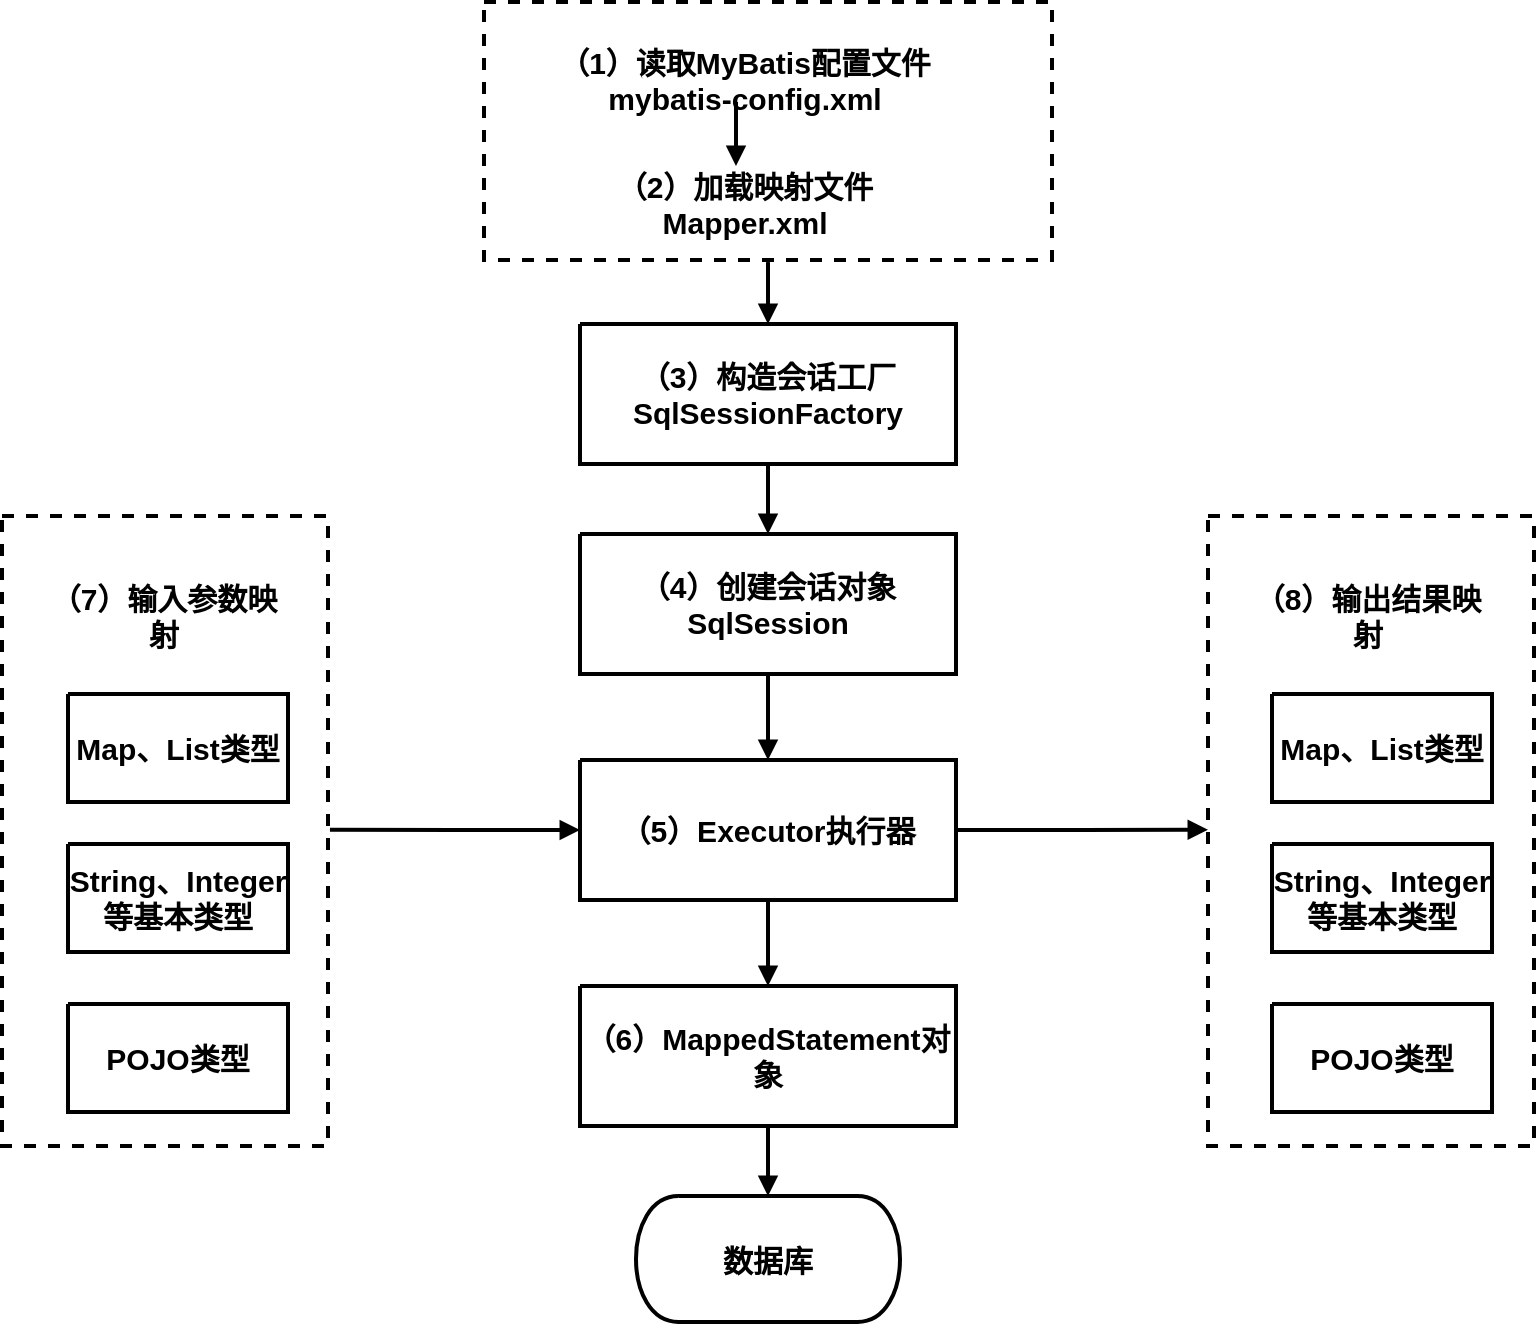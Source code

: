 <mxfile version="23.1.6" type="device">
  <diagram name="第 1 页" id="NUi1esPXj8WaIzt3kyCL">
    <mxGraphModel dx="1514" dy="823" grid="1" gridSize="10" guides="1" tooltips="1" connect="1" arrows="1" fold="1" page="1" pageScale="1" pageWidth="1200" pageHeight="1600" background="none" math="0" shadow="0">
      <root>
        <mxCell id="0" />
        <mxCell id="1" parent="0" />
        <UserObject label="" tags="Background" id="fMyOC5XRps9FoRsQkUJu-19">
          <mxCell style="vsdxID=16;fillColor=#FFFFFF;gradientColor=none;shape=stencil(nZBRDoQgDERP03+WHsHFe5iISyOCQdT19kIaIxq//Jtp3zTpAFaTaUYNUkwx+F6v1EYD+AUpyRkdKCYFqACrzgf9C352LfuxyWRWg1/yhT/nRE5IsZWuZtCSK8CPeI0e/hF+jV7AJM4PO7KWCyr390bSiNtEtQM=);dashed=1;strokeColor=#000000;strokeWidth=2;spacingTop=-3;spacingBottom=-3;spacingLeft=-3;spacingRight=-3;points=[];labelBackgroundColor=none;rounded=0;html=1;whiteSpace=wrap;" vertex="1" parent="1">
            <mxGeometry x="1400" y="92" width="284" height="129" as="geometry" />
          </mxCell>
        </UserObject>
        <UserObject label="&lt;div style=&quot;font-size: 1px&quot;&gt;&lt;p style=&quot;text-align:center;margin-left:0;margin-right:0;margin-top:0px;margin-bottom:0px;text-indent:0;vertical-align:middle;direction:ltr;&quot;&gt;&lt;font style=&quot;font-size:15px;font-family:0;color:#000000;direction:ltr;letter-spacing:0px;line-height:120%;opacity:1&quot;&gt;&lt;b&gt;（1）读取MyBatis配置文件&lt;br/&gt;&lt;/b&gt;&lt;/font&gt;&lt;font style=&quot;font-size:15px;font-family:0;color:#000000;direction:ltr;letter-spacing:0px;line-height:120%;opacity:1&quot;&gt;&lt;b&gt;mybatis-config.xml&lt;/b&gt;&lt;/font&gt;&lt;/p&gt;&lt;/div&gt;" tags="Background" id="fMyOC5XRps9FoRsQkUJu-20">
          <mxCell style="verticalAlign=middle;align=center;overflow=width;vsdxID=17;fillColor=none;gradientColor=none;shape=stencil(nZBLDoAgDAVP0z3SIyjeg0SURgWD+Lu9EGL8xBW7N828Ji1gOWs5KeBs9s72aqPGa8AKOCejlSMfEqAALFvrVOfsYprEk4xmTKNd44Y99VhscHY8qU7iQOYhFixbvfhXzlZfYgj3hQG+54dReh2KEw==);strokeColor=none;strokeWidth=0;spacingTop=-3;spacingBottom=-3;spacingLeft=-3;spacingRight=-3;points=[];labelBackgroundColor=none;rounded=0;html=1;whiteSpace=wrap;" vertex="1" parent="1">
            <mxGeometry x="1410" y="111" width="241" height="40" as="geometry" />
          </mxCell>
        </UserObject>
        <UserObject label="&lt;div style=&quot;font-size: 1px&quot;&gt;&lt;p style=&quot;text-align:center;margin-left:0;margin-right:0;margin-top:0px;margin-bottom:0px;text-indent:0;vertical-align:middle;direction:ltr;&quot;&gt;&lt;font style=&quot;font-size:15px;font-family:0;color:#000000;direction:ltr;letter-spacing:0px;line-height:120%;opacity:1&quot;&gt;&lt;b&gt;（2）加载映射文件&lt;br/&gt;&lt;/b&gt;&lt;/font&gt;&lt;font style=&quot;font-size:15px;font-family:0;color:#000000;direction:ltr;letter-spacing:0px;line-height:120%;opacity:1&quot;&gt;&lt;b&gt;Mapper.xml&lt;/b&gt;&lt;/font&gt;&lt;/p&gt;&lt;/div&gt;" tags="Background" id="fMyOC5XRps9FoRsQkUJu-21">
          <mxCell style="verticalAlign=middle;align=center;overflow=width;vsdxID=18;fillColor=none;gradientColor=none;shape=stencil(nZBLDoAgDAVP0z3SIyjeg0SURgWD+Lu9EGL8xBW7N828Ji1gOWs5KeBs9s72aqPGa8AKOCejlSMfEqAALFvrVOfsYprEk4xmTKNd44Y99VhscHY8qU7iQOYhFixbvfhXzlZfYgj3hQG+54dReh2KEw==);strokeColor=none;strokeWidth=0;spacingTop=-3;spacingBottom=-3;spacingLeft=-3;spacingRight=-3;points=[];labelBackgroundColor=none;rounded=0;html=1;whiteSpace=wrap;" vertex="1" parent="1">
            <mxGeometry x="1462" y="169" width="137" height="48" as="geometry" />
          </mxCell>
        </UserObject>
        <UserObject label="&lt;div style=&quot;font-size: 1px&quot;&gt;&lt;p style=&quot;text-align:center;margin-left:0;margin-right:0;margin-top:0px;margin-bottom:0px;text-indent:0;vertical-align:middle;direction:ltr;&quot;&gt;&lt;font style=&quot;font-size:15px;font-family:0;color:#000000;direction:ltr;letter-spacing:0px;line-height:120%;opacity:1&quot;&gt;&lt;b&gt;（3）构造会话工厂SqlSessionFactory&lt;/b&gt;&lt;/font&gt;&lt;/p&gt;&lt;/div&gt;" tags="Background" id="fMyOC5XRps9FoRsQkUJu-22">
          <mxCell style="verticalAlign=middle;align=center;overflow=width;vsdxID=19;fillColor=#FFFFFF;gradientColor=none;shape=stencil(nZBRDoQgDERP03+WHsHFe5iISyOCQdT19kIaIxq//Jtp3zTpAFaTaUYNUkwx+F6v1EYD+AUpyRkdKCYFqACrzgf9C352LfuxyWRWg1/yhT/nRE5IsZWuZtCSK8CPeI0e/hF+jV7AJM4PO7KWCyr390bSiNtEtQM=);strokeColor=#000000;strokeWidth=2;spacingTop=-3;spacingBottom=-3;spacingLeft=-3;spacingRight=-3;points=[];labelBackgroundColor=none;rounded=0;html=1;whiteSpace=wrap;" vertex="1" parent="1">
            <mxGeometry x="1448" y="253" width="188" height="70" as="geometry" />
          </mxCell>
        </UserObject>
        <UserObject label="&lt;div style=&quot;font-size: 1px&quot;&gt;&lt;p style=&quot;text-align:center;margin-left:0;margin-right:0;margin-top:0px;margin-bottom:0px;text-indent:0;vertical-align:middle;direction:ltr;&quot;&gt;&lt;font style=&quot;font-size:15px;font-family:0;color:#000000;direction:ltr;letter-spacing:0px;line-height:120%;opacity:1&quot;&gt;&lt;b&gt;（4）创建会话对象SqlSession&lt;/b&gt;&lt;/font&gt;&lt;/p&gt;&lt;/div&gt;" tags="Background" id="fMyOC5XRps9FoRsQkUJu-23">
          <mxCell style="verticalAlign=middle;align=center;overflow=width;vsdxID=20;fillColor=#FFFFFF;gradientColor=none;shape=stencil(nZBRDoQgDERP03+WHsHFe5iISyOCQdT19kIaIxq//Jtp3zTpAFaTaUYNUkwx+F6v1EYD+AUpyRkdKCYFqACrzgf9C352LfuxyWRWg1/yhT/nRE5IsZWuZtCSK8CPeI0e/hF+jV7AJM4PO7KWCyr390bSiNtEtQM=);strokeColor=#000000;strokeWidth=2;spacingTop=-3;spacingBottom=-3;spacingLeft=-3;spacingRight=-3;points=[];labelBackgroundColor=none;rounded=0;html=1;whiteSpace=wrap;" vertex="1" parent="1">
            <mxGeometry x="1448" y="358" width="188" height="70" as="geometry" />
          </mxCell>
        </UserObject>
        <UserObject label="&lt;div style=&quot;font-size: 1px&quot;&gt;&lt;p style=&quot;text-align:center;margin-left:0;margin-right:0;margin-top:0px;margin-bottom:0px;text-indent:0;vertical-align:middle;direction:ltr;&quot;&gt;&lt;font style=&quot;font-size:15px;font-family:0;color:#000000;direction:ltr;letter-spacing:0px;line-height:120%;opacity:1&quot;&gt;&lt;b&gt;（5）Executor执行器&lt;/b&gt;&lt;/font&gt;&lt;/p&gt;&lt;/div&gt;" tags="Background" id="fMyOC5XRps9FoRsQkUJu-24">
          <mxCell style="verticalAlign=middle;align=center;overflow=width;vsdxID=21;fillColor=#FFFFFF;gradientColor=none;shape=stencil(nZBRDoQgDERP03+WHsHFe5iISyOCQdT19kIaIxq//Jtp3zTpAFaTaUYNUkwx+F6v1EYD+AUpyRkdKCYFqACrzgf9C352LfuxyWRWg1/yhT/nRE5IsZWuZtCSK8CPeI0e/hF+jV7AJM4PO7KWCyr390bSiNtEtQM=);strokeColor=#000000;strokeWidth=2;spacingTop=-3;spacingBottom=-3;spacingLeft=-3;spacingRight=-3;points=[];labelBackgroundColor=none;rounded=0;html=1;whiteSpace=wrap;" vertex="1" parent="1">
            <mxGeometry x="1448" y="471" width="188" height="70" as="geometry" />
          </mxCell>
        </UserObject>
        <UserObject label="&lt;div style=&quot;font-size: 1px&quot;&gt;&lt;p style=&quot;text-align:center;margin-left:0;margin-right:0;margin-top:0px;margin-bottom:0px;text-indent:0;vertical-align:middle;direction:ltr;&quot;&gt;&lt;font style=&quot;font-size:15px;font-family:0;color:#000000;direction:ltr;letter-spacing:0px;line-height:120%;opacity:1&quot;&gt;&lt;b&gt;（6）MappedStatement对象&lt;/b&gt;&lt;/font&gt;&lt;/p&gt;&lt;/div&gt;" tags="Background" id="fMyOC5XRps9FoRsQkUJu-25">
          <mxCell style="verticalAlign=middle;align=center;overflow=width;vsdxID=22;fillColor=#FFFFFF;gradientColor=none;shape=stencil(nZBRDoQgDERP03+WHsHFe5iISyOCQdT19kIaIxq//Jtp3zTpAFaTaUYNUkwx+F6v1EYD+AUpyRkdKCYFqACrzgf9C352LfuxyWRWg1/yhT/nRE5IsZWuZtCSK8CPeI0e/hF+jV7AJM4PO7KWCyr390bSiNtEtQM=);strokeColor=#000000;strokeWidth=2;spacingTop=-3;spacingBottom=-3;spacingLeft=-3;spacingRight=-3;points=[];labelBackgroundColor=none;rounded=0;html=1;whiteSpace=wrap;" vertex="1" parent="1">
            <mxGeometry x="1448" y="584" width="188" height="70" as="geometry" />
          </mxCell>
        </UserObject>
        <UserObject label="" tags="Background" id="fMyOC5XRps9FoRsQkUJu-26">
          <mxCell style="vsdxID=23;fillColor=#FFFFFF;gradientColor=none;shape=stencil(nZBRDoQgDERP03+WHsHFe5iISyOCQdT19kIaIxq//Jtp3zTpAFaTaUYNUkwx+F6v1EYD+AUpyRkdKCYFqACrzgf9C352LfuxyWRWg1/yhT/nRE5IsZWuZtCSK8CPeI0e/hF+jV7AJM4PO7KWCyr390bSiNtEtQM=);dashed=1;strokeColor=#000000;strokeWidth=2;spacingTop=-3;spacingBottom=-3;spacingLeft=-3;spacingRight=-3;points=[];labelBackgroundColor=none;rounded=0;html=1;whiteSpace=wrap;" vertex="1" parent="1">
            <mxGeometry x="1159" y="349" width="163" height="315" as="geometry" />
          </mxCell>
        </UserObject>
        <UserObject label="&lt;div style=&quot;font-size: 1px&quot;&gt;&lt;p style=&quot;text-align:center;margin-left:0;margin-right:0;margin-top:0px;margin-bottom:0px;text-indent:0;vertical-align:middle;direction:ltr;&quot;&gt;&lt;font style=&quot;font-size:15px;font-family:0;color:#000000;direction:ltr;letter-spacing:0px;line-height:120%;opacity:1&quot;&gt;&lt;b&gt;（7）输入参数映射&lt;/b&gt;&lt;/font&gt;&lt;/p&gt;&lt;/div&gt;" tags="Background" id="fMyOC5XRps9FoRsQkUJu-27">
          <mxCell style="verticalAlign=middle;align=center;overflow=width;vsdxID=24;fillColor=none;gradientColor=none;shape=stencil(nZBLDoAgDAVP0z3SIyjeg0SURgWD+Lu9EGL8xBW7N828Ji1gOWs5KeBs9s72aqPGa8AKOCejlSMfEqAALFvrVOfsYprEk4xmTKNd44Y99VhscHY8qU7iQOYhFixbvfhXzlZfYgj3hQG+54dReh2KEw==);strokeColor=none;strokeWidth=0;spacingTop=-3;spacingBottom=-3;spacingLeft=-3;spacingRight=-3;points=[];labelBackgroundColor=none;rounded=0;html=1;whiteSpace=wrap;" vertex="1" parent="1">
            <mxGeometry x="1182" y="379" width="116" height="40" as="geometry" />
          </mxCell>
        </UserObject>
        <UserObject label="&lt;div style=&quot;font-size: 1px&quot;&gt;&lt;p style=&quot;text-align:center;margin-left:0;margin-right:0;margin-top:0px;margin-bottom:0px;text-indent:0;vertical-align:middle;direction:ltr;&quot;&gt;&lt;font style=&quot;font-size:15px;font-family:0;color:#000000;direction:ltr;letter-spacing:0px;line-height:120%;opacity:1&quot;&gt;&lt;b&gt;Map、List类型&lt;/b&gt;&lt;/font&gt;&lt;/p&gt;&lt;/div&gt;" tags="Background" id="fMyOC5XRps9FoRsQkUJu-28">
          <mxCell style="verticalAlign=middle;align=center;overflow=width;vsdxID=25;fillColor=#FFFFFF;gradientColor=none;shape=stencil(nZBRDoQgDERP03+WHsHFe5iISyOCQdT19kIaIxq//Jtp3zTpAFaTaUYNUkwx+F6v1EYD+AUpyRkdKCYFqACrzgf9C352LfuxyWRWg1/yhT/nRE5IsZWuZtCSK8CPeI0e/hF+jV7AJM4PO7KWCyr390bSiNtEtQM=);strokeColor=#000000;strokeWidth=2;spacingTop=-3;spacingBottom=-3;spacingLeft=-3;spacingRight=-3;points=[];labelBackgroundColor=none;rounded=0;html=1;whiteSpace=wrap;" vertex="1" parent="1">
            <mxGeometry x="1192" y="438" width="110" height="54" as="geometry" />
          </mxCell>
        </UserObject>
        <UserObject label="&lt;div style=&quot;font-size: 1px&quot;&gt;&lt;p style=&quot;text-align:center;margin-left:0;margin-right:0;margin-top:0px;margin-bottom:0px;text-indent:0;vertical-align:middle;direction:ltr;&quot;&gt;&lt;font style=&quot;font-size:15px;font-family:0;color:#000000;direction:ltr;letter-spacing:0px;line-height:120%;opacity:1&quot;&gt;&lt;b&gt;String、Integer等基本类型&lt;/b&gt;&lt;/font&gt;&lt;/p&gt;&lt;/div&gt;" tags="Background" id="fMyOC5XRps9FoRsQkUJu-29">
          <mxCell style="verticalAlign=middle;align=center;overflow=width;vsdxID=26;fillColor=#FFFFFF;gradientColor=none;shape=stencil(nZBRDoQgDERP03+WHsHFe5iISyOCQdT19kIaIxq//Jtp3zTpAFaTaUYNUkwx+F6v1EYD+AUpyRkdKCYFqACrzgf9C352LfuxyWRWg1/yhT/nRE5IsZWuZtCSK8CPeI0e/hF+jV7AJM4PO7KWCyr390bSiNtEtQM=);strokeColor=#000000;strokeWidth=2;spacingTop=-3;spacingBottom=-3;spacingLeft=-3;spacingRight=-3;points=[];labelBackgroundColor=none;rounded=0;html=1;whiteSpace=wrap;" vertex="1" parent="1">
            <mxGeometry x="1192" y="513" width="110" height="54" as="geometry" />
          </mxCell>
        </UserObject>
        <UserObject label="&lt;div style=&quot;font-size: 1px&quot;&gt;&lt;p style=&quot;text-align:center;margin-left:0;margin-right:0;margin-top:0px;margin-bottom:0px;text-indent:0;vertical-align:middle;direction:ltr;&quot;&gt;&lt;font style=&quot;font-size:15px;font-family:0;color:#000000;direction:ltr;letter-spacing:0px;line-height:120%;opacity:1&quot;&gt;&lt;b&gt;POJO类型&lt;/b&gt;&lt;/font&gt;&lt;/p&gt;&lt;/div&gt;" tags="Background" id="fMyOC5XRps9FoRsQkUJu-30">
          <mxCell style="verticalAlign=middle;align=center;overflow=width;vsdxID=27;fillColor=#FFFFFF;gradientColor=none;shape=stencil(nZBRDoQgDERP03+WHsHFe5iISyOCQdT19kIaIxq//Jtp3zTpAFaTaUYNUkwx+F6v1EYD+AUpyRkdKCYFqACrzgf9C352LfuxyWRWg1/yhT/nRE5IsZWuZtCSK8CPeI0e/hF+jV7AJM4PO7KWCyr390bSiNtEtQM=);strokeColor=#000000;strokeWidth=2;spacingTop=-3;spacingBottom=-3;spacingLeft=-3;spacingRight=-3;points=[];labelBackgroundColor=none;rounded=0;html=1;whiteSpace=wrap;" vertex="1" parent="1">
            <mxGeometry x="1192" y="593" width="110" height="54" as="geometry" />
          </mxCell>
        </UserObject>
        <UserObject label="" tags="Background" id="fMyOC5XRps9FoRsQkUJu-31">
          <mxCell style="vsdxID=28;fillColor=#FFFFFF;gradientColor=none;shape=stencil(nZBRDoQgDERP03+WHsHFe5iISyOCQdT19kIaIxq//Jtp3zTpAFaTaUYNUkwx+F6v1EYD+AUpyRkdKCYFqACrzgf9C352LfuxyWRWg1/yhT/nRE5IsZWuZtCSK8CPeI0e/hF+jV7AJM4PO7KWCyr390bSiNtEtQM=);dashed=1;strokeColor=#000000;strokeWidth=2;spacingTop=-3;spacingBottom=-3;spacingLeft=-3;spacingRight=-3;points=[];labelBackgroundColor=none;rounded=0;html=1;whiteSpace=wrap;" vertex="1" parent="1">
            <mxGeometry x="1762" y="349" width="163" height="315" as="geometry" />
          </mxCell>
        </UserObject>
        <UserObject label="&lt;div style=&quot;font-size: 1px&quot;&gt;&lt;p style=&quot;text-align:center;margin-left:0;margin-right:0;margin-top:0px;margin-bottom:0px;text-indent:0;vertical-align:middle;direction:ltr;&quot;&gt;&lt;font style=&quot;font-size:15px;font-family:0;color:#000000;direction:ltr;letter-spacing:0px;line-height:120%;opacity:1&quot;&gt;&lt;b&gt;（8）输出结果映射&lt;/b&gt;&lt;/font&gt;&lt;/p&gt;&lt;/div&gt;" tags="Background" id="fMyOC5XRps9FoRsQkUJu-32">
          <mxCell style="verticalAlign=middle;align=center;overflow=width;vsdxID=29;fillColor=none;gradientColor=none;shape=stencil(nZBLDoAgDAVP0z3SIyjeg0SURgWD+Lu9EGL8xBW7N828Ji1gOWs5KeBs9s72aqPGa8AKOCejlSMfEqAALFvrVOfsYprEk4xmTKNd44Y99VhscHY8qU7iQOYhFixbvfhXzlZfYgj3hQG+54dReh2KEw==);strokeColor=none;strokeWidth=0;spacingTop=-3;spacingBottom=-3;spacingLeft=-3;spacingRight=-3;points=[];labelBackgroundColor=none;rounded=0;html=1;whiteSpace=wrap;" vertex="1" parent="1">
            <mxGeometry x="1784" y="379" width="116" height="40" as="geometry" />
          </mxCell>
        </UserObject>
        <UserObject label="&lt;div style=&quot;font-size: 1px&quot;&gt;&lt;p style=&quot;text-align:center;margin-left:0;margin-right:0;margin-top:0px;margin-bottom:0px;text-indent:0;vertical-align:middle;direction:ltr;&quot;&gt;&lt;font style=&quot;font-size:15px;font-family:0;color:#000000;direction:ltr;letter-spacing:0px;line-height:120%;opacity:1&quot;&gt;&lt;b&gt;Map、List类型&lt;/b&gt;&lt;/font&gt;&lt;/p&gt;&lt;/div&gt;" tags="Background" id="fMyOC5XRps9FoRsQkUJu-33">
          <mxCell style="verticalAlign=middle;align=center;overflow=width;vsdxID=30;fillColor=#FFFFFF;gradientColor=none;shape=stencil(nZBRDoQgDERP03+WHsHFe5iISyOCQdT19kIaIxq//Jtp3zTpAFaTaUYNUkwx+F6v1EYD+AUpyRkdKCYFqACrzgf9C352LfuxyWRWg1/yhT/nRE5IsZWuZtCSK8CPeI0e/hF+jV7AJM4PO7KWCyr390bSiNtEtQM=);strokeColor=#000000;strokeWidth=2;spacingTop=-3;spacingBottom=-3;spacingLeft=-3;spacingRight=-3;points=[];labelBackgroundColor=none;rounded=0;html=1;whiteSpace=wrap;" vertex="1" parent="1">
            <mxGeometry x="1794" y="438" width="110" height="54" as="geometry" />
          </mxCell>
        </UserObject>
        <UserObject label="&lt;div style=&quot;font-size: 1px&quot;&gt;&lt;p style=&quot;text-align:center;margin-left:0;margin-right:0;margin-top:0px;margin-bottom:0px;text-indent:0;vertical-align:middle;direction:ltr;&quot;&gt;&lt;font style=&quot;font-size:15px;font-family:0;color:#000000;direction:ltr;letter-spacing:0px;line-height:120%;opacity:1&quot;&gt;&lt;b&gt;String、Integer等基本类型&lt;/b&gt;&lt;/font&gt;&lt;/p&gt;&lt;/div&gt;" tags="Background" id="fMyOC5XRps9FoRsQkUJu-34">
          <mxCell style="verticalAlign=middle;align=center;overflow=width;vsdxID=31;fillColor=#FFFFFF;gradientColor=none;shape=stencil(nZBRDoQgDERP03+WHsHFe5iISyOCQdT19kIaIxq//Jtp3zTpAFaTaUYNUkwx+F6v1EYD+AUpyRkdKCYFqACrzgf9C352LfuxyWRWg1/yhT/nRE5IsZWuZtCSK8CPeI0e/hF+jV7AJM4PO7KWCyr390bSiNtEtQM=);strokeColor=#000000;strokeWidth=2;spacingTop=-3;spacingBottom=-3;spacingLeft=-3;spacingRight=-3;points=[];labelBackgroundColor=none;rounded=0;html=1;whiteSpace=wrap;" vertex="1" parent="1">
            <mxGeometry x="1794" y="513" width="110" height="54" as="geometry" />
          </mxCell>
        </UserObject>
        <UserObject label="&lt;div style=&quot;font-size: 1px&quot;&gt;&lt;p style=&quot;text-align:center;margin-left:0;margin-right:0;margin-top:0px;margin-bottom:0px;text-indent:0;vertical-align:middle;direction:ltr;&quot;&gt;&lt;font style=&quot;font-size:15px;font-family:0;color:#000000;direction:ltr;letter-spacing:0px;line-height:120%;opacity:1&quot;&gt;&lt;b&gt;POJO类型&lt;/b&gt;&lt;/font&gt;&lt;/p&gt;&lt;/div&gt;" tags="Background" id="fMyOC5XRps9FoRsQkUJu-35">
          <mxCell style="verticalAlign=middle;align=center;overflow=width;vsdxID=32;fillColor=#FFFFFF;gradientColor=none;shape=stencil(nZBRDoQgDERP03+WHsHFe5iISyOCQdT19kIaIxq//Jtp3zTpAFaTaUYNUkwx+F6v1EYD+AUpyRkdKCYFqACrzgf9C352LfuxyWRWg1/yhT/nRE5IsZWuZtCSK8CPeI0e/hF+jV7AJM4PO7KWCyr390bSiNtEtQM=);strokeColor=#000000;strokeWidth=2;spacingTop=-3;spacingBottom=-3;spacingLeft=-3;spacingRight=-3;points=[];labelBackgroundColor=none;rounded=0;html=1;whiteSpace=wrap;" vertex="1" parent="1">
            <mxGeometry x="1794" y="593" width="110" height="54" as="geometry" />
          </mxCell>
        </UserObject>
        <UserObject label="&lt;div style=&quot;font-size: 1px&quot;&gt;&lt;p style=&quot;text-align:center;margin-left:0;margin-right:0;margin-top:0px;margin-bottom:0px;text-indent:0;vertical-align:middle;direction:ltr;&quot;&gt;&lt;font style=&quot;font-size:15px;font-family:0;color:#000000;direction:ltr;letter-spacing:0px;line-height:120%;opacity:1&quot;&gt;&lt;b&gt;数据库&lt;/b&gt;&lt;/font&gt;&lt;/p&gt;&lt;/div&gt;" tags="Background" id="fMyOC5XRps9FoRsQkUJu-36">
          <mxCell style="verticalAlign=middle;align=center;overflow=width;vsdxID=33;fillColor=#FFFFFF;gradientColor=none;shape=stencil(hZJLEoIwDIZP06VMm4yKa4R7MFKkI1KmFMXbSw3KozjskvRL8icpw6gp0loy4I01+iafKrMFwzMDUFUhjbK9xTBmGOXayKvRbZWRX6eOdNZdP1yFjvLEIRDCZQF/UYR/vITgUlUTOMQgPP2HL62h0mKozfcBHgdeTBN4ByvIL/aF0G+Lc2ZVpj/TAl8K3fk6RxHgMzCfBf22uLnLjcX3xniyXJUlXXz6vjxxH6LvgfEb);strokeColor=#000000;strokeWidth=2;spacingTop=-3;spacingBottom=-3;spacingLeft=-3;spacingRight=-3;points=[];labelBackgroundColor=none;rounded=0;html=1;whiteSpace=wrap;" vertex="1" parent="1">
            <mxGeometry x="1476" y="689" width="132" height="63" as="geometry" />
          </mxCell>
        </UserObject>
        <UserObject label="" tags="Background" id="fMyOC5XRps9FoRsQkUJu-37">
          <mxCell style="vsdxID=42;edgeStyle=none;startArrow=none;endArrow=block;startSize=5;endSize=5;strokeWidth=2;spacingTop=0;spacingBottom=0;spacingLeft=0;spacingRight=0;verticalAlign=middle;html=1;labelBackgroundColor=#ffffff;rounded=0;" edge="1" parent="1">
            <mxGeometry relative="1" as="geometry">
              <mxPoint y="117" as="offset" />
              <Array as="points">
                <mxPoint x="1526" y="157.89" />
                <mxPoint x="1526" y="157.89" />
              </Array>
              <mxPoint x="1526" y="142" as="sourcePoint" />
              <mxPoint x="1526" y="174" as="targetPoint" />
            </mxGeometry>
          </mxCell>
        </UserObject>
        <UserObject label="" tags="Background" id="fMyOC5XRps9FoRsQkUJu-46">
          <mxCell style="vsdxID=43;edgeStyle=none;startArrow=none;endArrow=block;startSize=5;endSize=5;strokeWidth=2;spacingTop=0;spacingBottom=0;spacingLeft=0;spacingRight=0;verticalAlign=middle;html=1;labelBackgroundColor=#ffffff;rounded=0;exitX=0.5;exitY=1.008;exitDx=0;exitDy=0;exitPerimeter=0;entryX=0.5;entryY=0;entryDx=0;entryDy=0;entryPerimeter=0;" edge="1" parent="1" source="fMyOC5XRps9FoRsQkUJu-19" target="fMyOC5XRps9FoRsQkUJu-22">
            <mxGeometry relative="1" as="geometry">
              <mxPoint y="117" as="offset" />
              <Array as="points">
                <mxPoint x="1542" y="237.83" />
                <mxPoint x="1542" y="237.83" />
              </Array>
            </mxGeometry>
          </mxCell>
        </UserObject>
        <UserObject label="" tags="Background" id="fMyOC5XRps9FoRsQkUJu-47">
          <mxCell style="vsdxID=44;edgeStyle=none;startArrow=none;endArrow=block;startSize=5;endSize=5;strokeWidth=2;spacingTop=0;spacingBottom=0;spacingLeft=0;spacingRight=0;verticalAlign=middle;html=1;labelBackgroundColor=#ffffff;rounded=0;exitX=0.5;exitY=1;exitDx=0;exitDy=0;exitPerimeter=0;entryX=0.5;entryY=0;entryDx=0;entryDy=0;entryPerimeter=0;" edge="1" parent="1" source="fMyOC5XRps9FoRsQkUJu-22" target="fMyOC5XRps9FoRsQkUJu-23">
            <mxGeometry relative="1" as="geometry">
              <mxPoint y="118" as="offset" />
              <Array as="points">
                <mxPoint x="1542" y="340.5" />
                <mxPoint x="1542" y="340.5" />
              </Array>
            </mxGeometry>
          </mxCell>
        </UserObject>
        <UserObject label="" tags="Background" id="fMyOC5XRps9FoRsQkUJu-48">
          <mxCell style="vsdxID=45;edgeStyle=none;startArrow=none;endArrow=block;startSize=5;endSize=5;strokeWidth=2;spacingTop=0;spacingBottom=0;spacingLeft=0;spacingRight=0;verticalAlign=middle;html=1;labelBackgroundColor=#ffffff;rounded=0;exitX=0.5;exitY=1;exitDx=0;exitDy=0;exitPerimeter=0;entryX=0.5;entryY=0;entryDx=0;entryDy=0;entryPerimeter=0;" edge="1" parent="1" source="fMyOC5XRps9FoRsQkUJu-23" target="fMyOC5XRps9FoRsQkUJu-24">
            <mxGeometry relative="1" as="geometry">
              <mxPoint y="123" as="offset" />
              <Array as="points">
                <mxPoint x="1542" y="449.4" />
                <mxPoint x="1542" y="449.4" />
              </Array>
            </mxGeometry>
          </mxCell>
        </UserObject>
        <UserObject label="" tags="Background" id="fMyOC5XRps9FoRsQkUJu-49">
          <mxCell style="vsdxID=46;edgeStyle=none;startArrow=none;endArrow=block;startSize=5;endSize=5;strokeWidth=2;spacingTop=0;spacingBottom=0;spacingLeft=0;spacingRight=0;verticalAlign=middle;html=1;labelBackgroundColor=#ffffff;rounded=0;exitX=0.5;exitY=1;exitDx=0;exitDy=0;exitPerimeter=0;entryX=0.5;entryY=0;entryDx=0;entryDy=0;entryPerimeter=0;" edge="1" parent="1" source="fMyOC5XRps9FoRsQkUJu-24" target="fMyOC5XRps9FoRsQkUJu-25">
            <mxGeometry relative="1" as="geometry">
              <mxPoint y="123" as="offset" />
              <Array as="points">
                <mxPoint x="1542" y="562.4" />
                <mxPoint x="1542" y="562.4" />
              </Array>
            </mxGeometry>
          </mxCell>
        </UserObject>
        <UserObject label="" tags="Background" id="fMyOC5XRps9FoRsQkUJu-50">
          <mxCell style="vsdxID=47;edgeStyle=none;startArrow=none;endArrow=block;startSize=5;endSize=5;strokeWidth=2;spacingTop=0;spacingBottom=0;spacingLeft=0;spacingRight=0;verticalAlign=middle;html=1;labelBackgroundColor=#ffffff;rounded=0;exitX=1.006;exitY=0.498;exitDx=0;exitDy=0;exitPerimeter=0;entryX=0;entryY=0.5;entryDx=0;entryDy=0;entryPerimeter=0;" edge="1" parent="1" source="fMyOC5XRps9FoRsQkUJu-26" target="fMyOC5XRps9FoRsQkUJu-24">
            <mxGeometry relative="1" as="geometry">
              <mxPoint x="-63" y="101" as="offset" />
              <Array as="points">
                <mxPoint x="1385.62" y="506" />
                <mxPoint x="1385.62" y="506" />
              </Array>
            </mxGeometry>
          </mxCell>
        </UserObject>
        <UserObject label="" tags="Background" id="fMyOC5XRps9FoRsQkUJu-51">
          <mxCell style="vsdxID=48;edgeStyle=none;startArrow=none;endArrow=block;startSize=5;endSize=5;strokeWidth=2;spacingTop=0;spacingBottom=0;spacingLeft=0;spacingRight=0;verticalAlign=middle;html=1;labelBackgroundColor=#ffffff;rounded=0;exitX=1;exitY=0.5;exitDx=0;exitDy=0;exitPerimeter=0;entryX=0;entryY=0.498;entryDx=0;entryDy=0;entryPerimeter=0;" edge="1" parent="1" source="fMyOC5XRps9FoRsQkUJu-24" target="fMyOC5XRps9FoRsQkUJu-31">
            <mxGeometry relative="1" as="geometry">
              <mxPoint x="-63" y="101" as="offset" />
              <Array as="points">
                <mxPoint x="1698.62" y="506" />
                <mxPoint x="1698.62" y="506" />
              </Array>
            </mxGeometry>
          </mxCell>
        </UserObject>
        <UserObject label="" tags="Background" id="fMyOC5XRps9FoRsQkUJu-52">
          <mxCell style="vsdxID=49;edgeStyle=none;startArrow=none;endArrow=block;startSize=5;endSize=5;strokeWidth=2;spacingTop=0;spacingBottom=0;spacingLeft=0;spacingRight=0;verticalAlign=middle;html=1;labelBackgroundColor=#ffffff;rounded=0;exitX=0.5;exitY=1;exitDx=0;exitDy=0;exitPerimeter=0;entryX=0.5;entryY=0;entryDx=0;entryDy=0;entryPerimeter=0;" edge="1" parent="1" source="fMyOC5XRps9FoRsQkUJu-25" target="fMyOC5XRps9FoRsQkUJu-36">
            <mxGeometry relative="1" as="geometry">
              <mxPoint y="118" as="offset" />
              <Array as="points">
                <mxPoint x="1542" y="671.5" />
                <mxPoint x="1542" y="671.5" />
              </Array>
            </mxGeometry>
          </mxCell>
        </UserObject>
      </root>
    </mxGraphModel>
  </diagram>
</mxfile>
